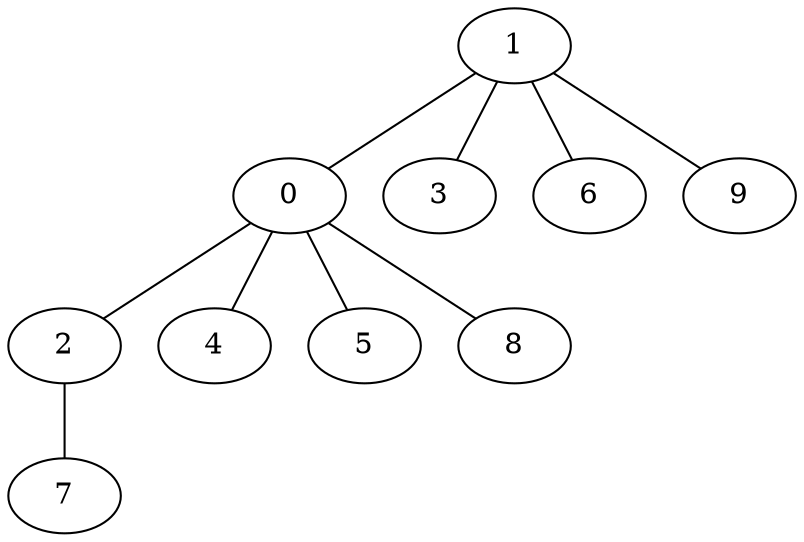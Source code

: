 graph G {
  0;
  2;
  4;
  5;
  8;
  1;
  3;
  6;
  9;
  7;
   0 -- 2;
   0 -- 4;
   0 -- 5;
   0 -- 8;
   1 -- 0;
   1 -- 3;
   1 -- 6;
   1 -- 9;
   2 -- 7;
}
